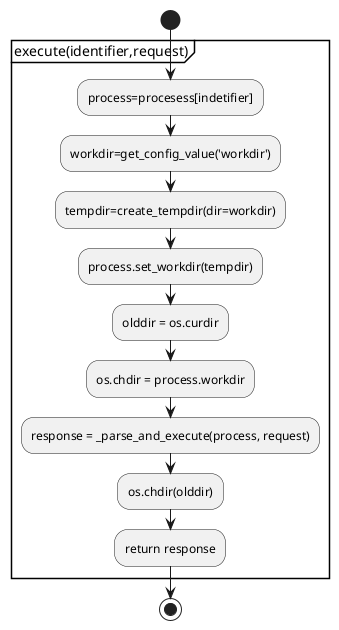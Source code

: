 @startuml
start
partition execute(identifier,request) {
:process=procesess[indetifier];
:workdir=get_config_value('workdir');
:tempdir=create_tempdir(dir=workdir);
:process.set_workdir(tempdir);
:olddir = os.curdir;
:os.chdir = process.workdir;
:response = _parse_and_execute(process, request);
:os.chdir(olddir);
:return response;
}
stop
@enduml